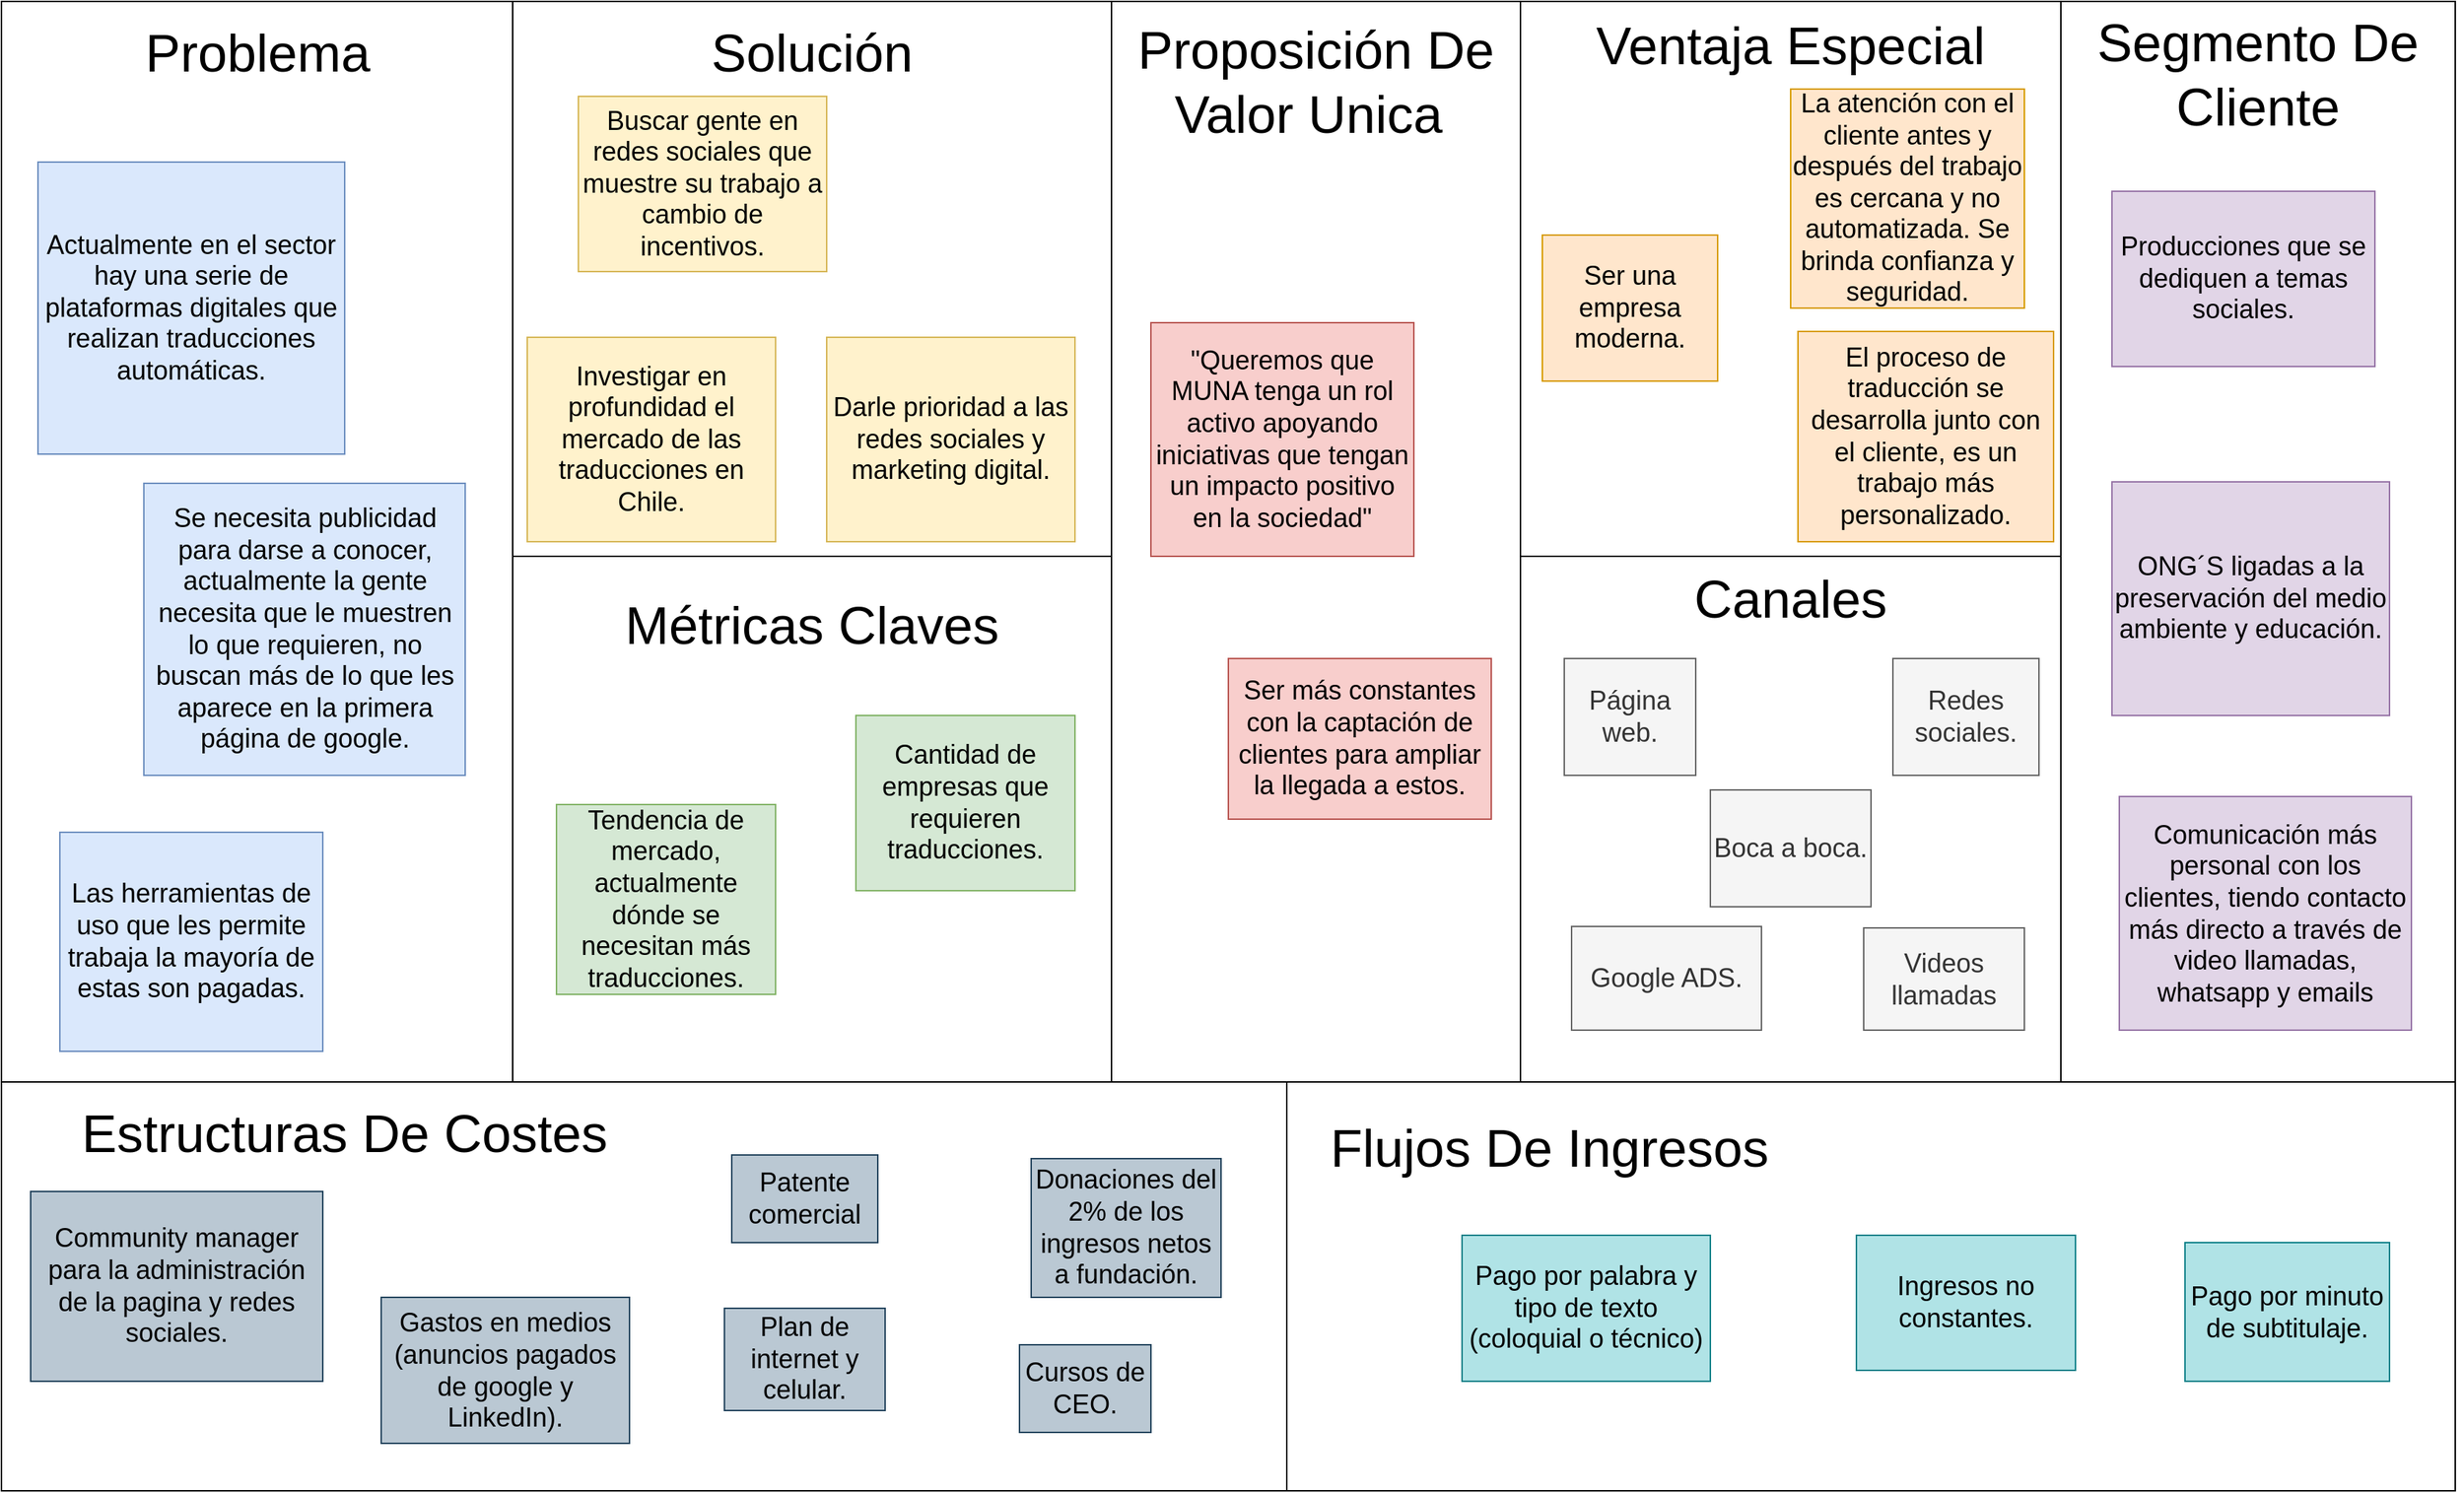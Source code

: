 <mxfile version="15.7.4" type="github"><diagram id="F87jhsFOcr7qk2EfBkDM" name="Page-1"><mxGraphModel dx="2480" dy="1326" grid="1" gridSize="10" guides="1" tooltips="1" connect="1" arrows="1" fold="1" page="1" pageScale="1" pageWidth="827" pageHeight="1169" math="0" shadow="0"><root><mxCell id="0"/><mxCell id="1" parent="0"/><mxCell id="PJuWmcf1mG2-cEZMvk4c-5" value="" style="rounded=0;whiteSpace=wrap;html=1;" parent="1" vertex="1"><mxGeometry x="40" y="600" width="350" height="740" as="geometry"/></mxCell><mxCell id="PJuWmcf1mG2-cEZMvk4c-6" value="" style="rounded=0;whiteSpace=wrap;html=1;" parent="1" vertex="1"><mxGeometry x="390" y="600" width="410" height="380" as="geometry"/></mxCell><mxCell id="PJuWmcf1mG2-cEZMvk4c-7" value="" style="rounded=0;whiteSpace=wrap;html=1;" parent="1" vertex="1"><mxGeometry x="390" y="980" width="410" height="360" as="geometry"/></mxCell><mxCell id="PJuWmcf1mG2-cEZMvk4c-8" value="" style="rounded=0;whiteSpace=wrap;html=1;" parent="1" vertex="1"><mxGeometry x="800" y="600" width="280" height="740" as="geometry"/></mxCell><mxCell id="PJuWmcf1mG2-cEZMvk4c-9" value="" style="rounded=0;whiteSpace=wrap;html=1;" parent="1" vertex="1"><mxGeometry x="1080" y="600" width="370" height="380" as="geometry"/></mxCell><mxCell id="PJuWmcf1mG2-cEZMvk4c-10" value="" style="rounded=0;whiteSpace=wrap;html=1;" parent="1" vertex="1"><mxGeometry x="1080" y="980" width="370" height="360" as="geometry"/></mxCell><mxCell id="PJuWmcf1mG2-cEZMvk4c-11" value="" style="rounded=0;whiteSpace=wrap;html=1;" parent="1" vertex="1"><mxGeometry x="1450" y="600" width="270" height="740" as="geometry"/></mxCell><mxCell id="PJuWmcf1mG2-cEZMvk4c-13" value="" style="rounded=0;whiteSpace=wrap;html=1;" parent="1" vertex="1"><mxGeometry x="40" y="1340" width="880" height="280" as="geometry"/></mxCell><mxCell id="PJuWmcf1mG2-cEZMvk4c-14" value="" style="rounded=0;whiteSpace=wrap;html=1;" parent="1" vertex="1"><mxGeometry x="920" y="1340" width="800" height="280" as="geometry"/></mxCell><mxCell id="PJuWmcf1mG2-cEZMvk4c-16" value="&lt;font style=&quot;font-size: 36px&quot;&gt;Problema&lt;/font&gt;" style="text;html=1;strokeColor=none;fillColor=none;align=center;verticalAlign=middle;whiteSpace=wrap;rounded=0;" parent="1" vertex="1"><mxGeometry x="137.5" y="610" width="155" height="50" as="geometry"/></mxCell><mxCell id="PJuWmcf1mG2-cEZMvk4c-19" value="&lt;font style=&quot;font-size: 36px&quot;&gt;Solución&lt;/font&gt;" style="text;html=1;align=center;verticalAlign=middle;whiteSpace=wrap;rounded=0;" parent="1" vertex="1"><mxGeometry x="565" y="620" width="60" height="30" as="geometry"/></mxCell><mxCell id="PJuWmcf1mG2-cEZMvk4c-20" value="&lt;font style=&quot;font-size: 36px&quot;&gt;Proposición De Valor Unica&amp;nbsp;&lt;/font&gt;" style="text;html=1;strokeColor=none;fillColor=none;align=center;verticalAlign=middle;whiteSpace=wrap;rounded=0;" parent="1" vertex="1"><mxGeometry x="810" y="640" width="260" height="30" as="geometry"/></mxCell><mxCell id="PJuWmcf1mG2-cEZMvk4c-21" value="&lt;font style=&quot;font-size: 36px&quot;&gt;Ventaja Especial&lt;/font&gt;" style="text;html=1;align=center;verticalAlign=middle;whiteSpace=wrap;rounded=0;" parent="1" vertex="1"><mxGeometry x="1110" y="620" width="310" height="20" as="geometry"/></mxCell><mxCell id="PJuWmcf1mG2-cEZMvk4c-23" value="&lt;font style=&quot;font-size: 36px&quot;&gt;Segmento De Cliente&lt;/font&gt;" style="text;html=1;strokeColor=none;fillColor=none;align=center;verticalAlign=middle;whiteSpace=wrap;rounded=0;fontSize=18;" parent="1" vertex="1"><mxGeometry x="1445" y="620" width="280" height="60" as="geometry"/></mxCell><mxCell id="PJuWmcf1mG2-cEZMvk4c-24" value="&lt;font style=&quot;font-size: 36px&quot;&gt;Métricas Claves&lt;/font&gt;" style="text;html=1;strokeColor=none;fillColor=none;align=center;verticalAlign=middle;whiteSpace=wrap;rounded=0;fontSize=18;" parent="1" vertex="1"><mxGeometry x="445" y="994" width="300" height="66" as="geometry"/></mxCell><mxCell id="PJuWmcf1mG2-cEZMvk4c-25" value="&lt;font style=&quot;font-size: 36px&quot;&gt;Canales&lt;/font&gt;" style="text;html=1;strokeColor=none;fillColor=none;align=center;verticalAlign=middle;whiteSpace=wrap;rounded=0;fontSize=18;" parent="1" vertex="1"><mxGeometry x="1235" y="994" width="60" height="30" as="geometry"/></mxCell><mxCell id="PJuWmcf1mG2-cEZMvk4c-26" value="&lt;font style=&quot;font-size: 36px&quot;&gt;Estructuras De Costes&lt;/font&gt;" style="text;html=1;strokeColor=none;fillColor=none;align=center;verticalAlign=middle;whiteSpace=wrap;rounded=0;fontSize=18;" parent="1" vertex="1"><mxGeometry x="80" y="1360" width="390" height="30" as="geometry"/></mxCell><mxCell id="PJuWmcf1mG2-cEZMvk4c-27" value="&lt;font style=&quot;font-size: 36px&quot;&gt;Flujos De Ingresos&lt;/font&gt;" style="text;html=1;strokeColor=none;fillColor=none;align=center;verticalAlign=middle;whiteSpace=wrap;rounded=0;fontSize=18;" parent="1" vertex="1"><mxGeometry x="940" y="1370" width="320" height="30" as="geometry"/></mxCell><mxCell id="PJuWmcf1mG2-cEZMvk4c-28" value="Actualmente en el sector hay una serie de plataformas digitales que realizan traducciones automáticas." style="text;html=1;strokeColor=#6c8ebf;fillColor=#dae8fc;align=center;verticalAlign=middle;whiteSpace=wrap;rounded=0;fontSize=18;" parent="1" vertex="1"><mxGeometry x="65" y="710" width="210" height="200" as="geometry"/></mxCell><mxCell id="PJuWmcf1mG2-cEZMvk4c-29" value="Se necesita publicidad para darse a conocer, actualmente la gente necesita que le muestren lo que requieren, no buscan más de lo que les aparece en la primera página de google." style="text;html=1;strokeColor=#6c8ebf;fillColor=#dae8fc;align=center;verticalAlign=middle;whiteSpace=wrap;rounded=0;fontSize=18;" parent="1" vertex="1"><mxGeometry x="137.5" y="930" width="220" height="200" as="geometry"/></mxCell><mxCell id="PJuWmcf1mG2-cEZMvk4c-30" value="Las herramientas de uso que les permite trabaja la mayoría de estas son pagadas." style="text;html=1;strokeColor=#6c8ebf;fillColor=#dae8fc;align=center;verticalAlign=middle;whiteSpace=wrap;rounded=0;fontSize=18;" parent="1" vertex="1"><mxGeometry x="80" y="1169" width="180" height="150" as="geometry"/></mxCell><mxCell id="PJuWmcf1mG2-cEZMvk4c-31" value="Darle prioridad a las redes sociales y marketing digital." style="text;html=1;strokeColor=#d6b656;fillColor=#fff2cc;align=center;verticalAlign=middle;whiteSpace=wrap;rounded=0;fontSize=18;" parent="1" vertex="1"><mxGeometry x="605" y="830" width="170" height="140" as="geometry"/></mxCell><mxCell id="PJuWmcf1mG2-cEZMvk4c-32" value="Investigar en profundidad el mercado de las traducciones en Chile." style="text;html=1;strokeColor=#d6b656;fillColor=#fff2cc;align=center;verticalAlign=middle;whiteSpace=wrap;rounded=0;fontSize=18;" parent="1" vertex="1"><mxGeometry x="400" y="830" width="170" height="140" as="geometry"/></mxCell><mxCell id="PJuWmcf1mG2-cEZMvk4c-33" value="Buscar gente en redes sociales que muestre su trabajo a cambio de incentivos." style="text;html=1;strokeColor=#d6b656;fillColor=#fff2cc;align=center;verticalAlign=middle;whiteSpace=wrap;rounded=0;fontSize=18;" parent="1" vertex="1"><mxGeometry x="435" y="665" width="170" height="120" as="geometry"/></mxCell><mxCell id="PJuWmcf1mG2-cEZMvk4c-34" value="&quot;Queremos que MUNA tenga un rol activo apoyando iniciativas que tengan un impacto positivo en la sociedad&quot;" style="text;html=1;strokeColor=#b85450;fillColor=#f8cecc;align=center;verticalAlign=middle;whiteSpace=wrap;rounded=0;fontSize=18;" parent="1" vertex="1"><mxGeometry x="827" y="820" width="180" height="160" as="geometry"/></mxCell><mxCell id="PJuWmcf1mG2-cEZMvk4c-35" value="Tendencia de mercado, actualmente dónde se necesitan más traducciones." style="text;html=1;strokeColor=#82b366;fillColor=#d5e8d4;align=center;verticalAlign=middle;whiteSpace=wrap;rounded=0;fontSize=18;" parent="1" vertex="1"><mxGeometry x="420" y="1150" width="150" height="130" as="geometry"/></mxCell><mxCell id="PJuWmcf1mG2-cEZMvk4c-36" value="Cantidad de empresas que requieren traducciones." style="text;html=1;strokeColor=#82b366;fillColor=#d5e8d4;align=center;verticalAlign=middle;whiteSpace=wrap;rounded=0;fontSize=18;" parent="1" vertex="1"><mxGeometry x="625" y="1089" width="150" height="120" as="geometry"/></mxCell><mxCell id="PJuWmcf1mG2-cEZMvk4c-37" value="Ser más constantes con la captación de clientes para ampliar la llegada a estos." style="text;html=1;strokeColor=#b85450;fillColor=#f8cecc;align=center;verticalAlign=middle;whiteSpace=wrap;rounded=0;fontSize=18;" parent="1" vertex="1"><mxGeometry x="880" y="1050" width="180" height="110" as="geometry"/></mxCell><mxCell id="PJuWmcf1mG2-cEZMvk4c-38" value="El proceso de traducción se desarrolla junto con el cliente, es un trabajo más personalizado." style="text;html=1;strokeColor=#d79b00;fillColor=#ffe6cc;align=center;verticalAlign=middle;whiteSpace=wrap;rounded=0;fontSize=18;" parent="1" vertex="1"><mxGeometry x="1270" y="826" width="175" height="144" as="geometry"/></mxCell><mxCell id="PJuWmcf1mG2-cEZMvk4c-39" value="Ser una empresa moderna." style="text;html=1;strokeColor=#d79b00;fillColor=#ffe6cc;align=center;verticalAlign=middle;whiteSpace=wrap;rounded=0;fontSize=18;" parent="1" vertex="1"><mxGeometry x="1095" y="760" width="120" height="100" as="geometry"/></mxCell><mxCell id="PJuWmcf1mG2-cEZMvk4c-40" value="La atención con el cliente antes y después del trabajo es cercana y no automatizada. Se brinda confianza y seguridad." style="text;html=1;strokeColor=#d79b00;fillColor=#ffe6cc;align=center;verticalAlign=middle;whiteSpace=wrap;rounded=0;fontSize=18;" parent="1" vertex="1"><mxGeometry x="1265" y="660" width="160" height="150" as="geometry"/></mxCell><mxCell id="PJuWmcf1mG2-cEZMvk4c-41" value="Página web." style="text;html=1;strokeColor=#666666;fillColor=#f5f5f5;align=center;verticalAlign=middle;whiteSpace=wrap;rounded=0;fontSize=18;fontColor=#333333;" parent="1" vertex="1"><mxGeometry x="1110" y="1050" width="90" height="80" as="geometry"/></mxCell><mxCell id="PJuWmcf1mG2-cEZMvk4c-42" value="Redes sociales." style="text;html=1;strokeColor=#666666;fillColor=#f5f5f5;align=center;verticalAlign=middle;whiteSpace=wrap;rounded=0;fontSize=18;fontColor=#333333;" parent="1" vertex="1"><mxGeometry x="1335" y="1050" width="100" height="80" as="geometry"/></mxCell><mxCell id="PJuWmcf1mG2-cEZMvk4c-43" value="Boca a boca." style="text;html=1;strokeColor=#666666;fillColor=#f5f5f5;align=center;verticalAlign=middle;whiteSpace=wrap;rounded=0;fontSize=18;fontColor=#333333;" parent="1" vertex="1"><mxGeometry x="1210" y="1140" width="110" height="80" as="geometry"/></mxCell><mxCell id="PJuWmcf1mG2-cEZMvk4c-44" value="Google ADS." style="text;html=1;strokeColor=#666666;fillColor=#f5f5f5;align=center;verticalAlign=middle;whiteSpace=wrap;rounded=0;fontSize=18;fontColor=#333333;" parent="1" vertex="1"><mxGeometry x="1115" y="1233.5" width="130" height="71" as="geometry"/></mxCell><mxCell id="PJuWmcf1mG2-cEZMvk4c-45" value="Videos llamadas" style="text;html=1;strokeColor=#666666;fillColor=#f5f5f5;align=center;verticalAlign=middle;whiteSpace=wrap;rounded=0;fontSize=18;fontColor=#333333;" parent="1" vertex="1"><mxGeometry x="1315" y="1234.5" width="110" height="70" as="geometry"/></mxCell><mxCell id="PJuWmcf1mG2-cEZMvk4c-46" value="Producciones que se dediquen a temas sociales." style="text;html=1;strokeColor=#9673a6;fillColor=#e1d5e7;align=center;verticalAlign=middle;whiteSpace=wrap;rounded=0;fontSize=18;" parent="1" vertex="1"><mxGeometry x="1485" y="730" width="180" height="120" as="geometry"/></mxCell><mxCell id="PJuWmcf1mG2-cEZMvk4c-47" value="ONG´S ligadas a la preservación del medio ambiente y educación." style="text;html=1;strokeColor=#9673a6;fillColor=#e1d5e7;align=center;verticalAlign=middle;whiteSpace=wrap;rounded=0;fontSize=18;" parent="1" vertex="1"><mxGeometry x="1485" y="929" width="190" height="160" as="geometry"/></mxCell><mxCell id="PJuWmcf1mG2-cEZMvk4c-48" value="Comunicación más personal con los clientes, tiendo contacto más directo a través de video llamadas, whatsapp y emails" style="text;html=1;strokeColor=#9673a6;fillColor=#e1d5e7;align=center;verticalAlign=middle;whiteSpace=wrap;rounded=0;fontSize=18;" parent="1" vertex="1"><mxGeometry x="1490" y="1144.5" width="200" height="160" as="geometry"/></mxCell><mxCell id="PJuWmcf1mG2-cEZMvk4c-49" value="Cursos de CEO." style="text;html=1;strokeColor=#23445d;fillColor=#bac8d3;align=center;verticalAlign=middle;whiteSpace=wrap;rounded=0;fontSize=18;" parent="1" vertex="1"><mxGeometry x="737" y="1520" width="90" height="60" as="geometry"/></mxCell><mxCell id="PJuWmcf1mG2-cEZMvk4c-50" value="Patente comercial" style="text;html=1;strokeColor=#23445d;fillColor=#bac8d3;align=center;verticalAlign=middle;whiteSpace=wrap;rounded=0;fontSize=18;" parent="1" vertex="1"><mxGeometry x="540" y="1390" width="100" height="60" as="geometry"/></mxCell><mxCell id="PJuWmcf1mG2-cEZMvk4c-51" value="Gastos en medios (anuncios pagados de google y LinkedIn)." style="text;html=1;strokeColor=#23445d;fillColor=#bac8d3;align=center;verticalAlign=middle;whiteSpace=wrap;rounded=0;fontSize=18;" parent="1" vertex="1"><mxGeometry x="300" y="1487.5" width="170" height="100" as="geometry"/></mxCell><mxCell id="PJuWmcf1mG2-cEZMvk4c-52" value="Donaciones del 2% de los ingresos netos a fundación." style="text;html=1;strokeColor=#23445d;fillColor=#bac8d3;align=center;verticalAlign=middle;whiteSpace=wrap;rounded=0;fontSize=18;" parent="1" vertex="1"><mxGeometry x="745" y="1392.5" width="130" height="95" as="geometry"/></mxCell><mxCell id="PJuWmcf1mG2-cEZMvk4c-53" value="Plan de internet y celular." style="text;html=1;strokeColor=#23445d;fillColor=#bac8d3;align=center;verticalAlign=middle;whiteSpace=wrap;rounded=0;fontSize=18;" parent="1" vertex="1"><mxGeometry x="535" y="1495" width="110" height="70" as="geometry"/></mxCell><mxCell id="PJuWmcf1mG2-cEZMvk4c-54" value="Community manager para la administración de la pagina y redes sociales." style="text;html=1;strokeColor=#23445d;fillColor=#bac8d3;align=center;verticalAlign=middle;whiteSpace=wrap;rounded=0;fontSize=18;" parent="1" vertex="1"><mxGeometry x="60" y="1415" width="200" height="130" as="geometry"/></mxCell><mxCell id="PJuWmcf1mG2-cEZMvk4c-55" value="Pago por palabra y tipo de texto (coloquial o técnico)" style="text;html=1;strokeColor=#0e8088;fillColor=#b0e3e6;align=center;verticalAlign=middle;whiteSpace=wrap;rounded=0;fontSize=18;" parent="1" vertex="1"><mxGeometry x="1040" y="1445" width="170" height="100" as="geometry"/></mxCell><mxCell id="PJuWmcf1mG2-cEZMvk4c-56" value="Ingresos no constantes." style="text;html=1;strokeColor=#0e8088;fillColor=#b0e3e6;align=center;verticalAlign=middle;whiteSpace=wrap;rounded=0;fontSize=18;" parent="1" vertex="1"><mxGeometry x="1310" y="1445" width="150" height="92.5" as="geometry"/></mxCell><mxCell id="PJuWmcf1mG2-cEZMvk4c-57" value="Pago por minuto de subtitulaje." style="text;html=1;strokeColor=#0e8088;fillColor=#b0e3e6;align=center;verticalAlign=middle;whiteSpace=wrap;rounded=0;fontSize=18;" parent="1" vertex="1"><mxGeometry x="1535" y="1450" width="140" height="95" as="geometry"/></mxCell></root></mxGraphModel></diagram></mxfile>